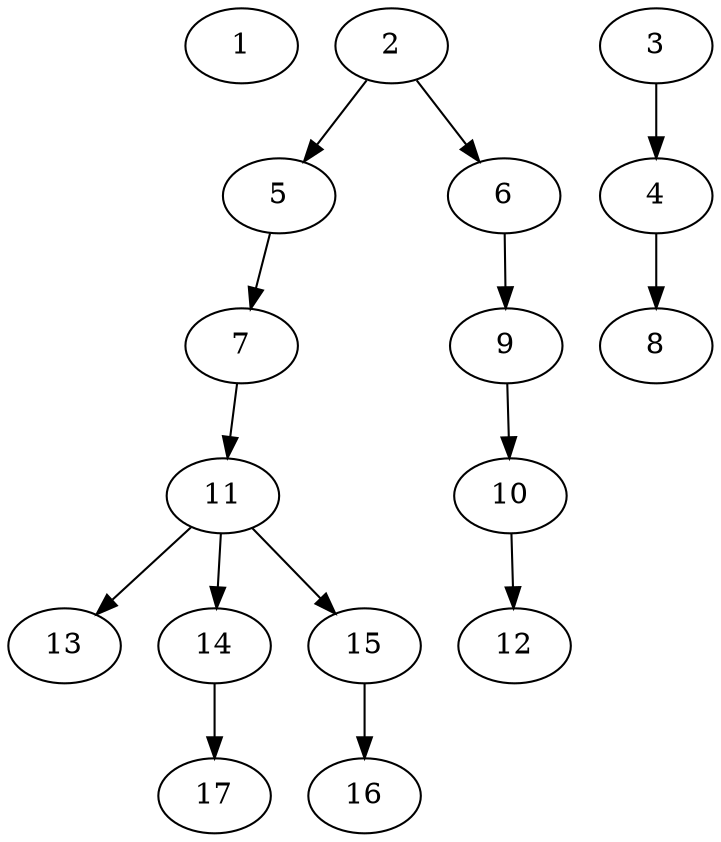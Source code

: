 // DAG (tier=1-easy, mode=compute, n=17, ccr=0.296, fat=0.408, density=0.329, regular=0.616, jump=0.091, mindata=262144, maxdata=2097152)
// DAG automatically generated by daggen at Sun Aug 24 16:33:32 2025
// /home/ermia/Project/Environments/daggen/bin/daggen --dot --ccr 0.296 --fat 0.408 --regular 0.616 --density 0.329 --jump 0.091 --mindata 262144 --maxdata 2097152 -n 17 
digraph G {
  1 [size="41850799972999920", alpha="0.11", expect_size="20925399986499960"]
  2 [size="65565846682056", alpha="0.11", expect_size="32782923341028"]
  2 -> 5 [size ="2122393321472"]
  2 -> 6 [size ="2122393321472"]
  3 [size="86518377974263", alpha="0.19", expect_size="43259188987131"]
  3 -> 4 [size ="9372163899392"]
  4 [size="19996082024625", alpha="0.20", expect_size="9998041012312"]
  4 -> 8 [size ="1479750451200"]
  5 [size="5660315599253987", alpha="0.01", expect_size="2830157799626993"]
  5 -> 7 [size ="5382139281408"]
  6 [size="25214345650089084", alpha="0.08", expect_size="12607172825044542"]
  6 -> 9 [size ="24701564878848"]
  7 [size="21921070576079972", alpha="0.04", expect_size="10960535288039986"]
  7 -> 11 [size ="11542129016832"]
  8 [size="1329334599000694", alpha="0.11", expect_size="664667299500347"]
  9 [size="431385238581584", alpha="0.14", expect_size="215692619290792"]
  9 -> 10 [size ="12919135797248"]
  10 [size="28905420454809472", alpha="0.06", expect_size="14452710227404736"]
  10 -> 12 [size ="27209297297408"]
  11 [size="382651280440424", alpha="0.09", expect_size="191325640220212"]
  11 -> 13 [size ="6146635071488"]
  11 -> 14 [size ="6146635071488"]
  11 -> 15 [size ="6146635071488"]
  12 [size="57077297865293824", alpha="0.07", expect_size="28538648932646912"]
  13 [size="5256696793827115008", alpha="0.12", expect_size="2628348396913557504"]
  14 [size="618168809052364", alpha="0.10", expect_size="309084404526182"]
  14 -> 17 [size ="33152986775552"]
  15 [size="1727856517436220", alpha="0.13", expect_size="863928258718110"]
  15 -> 16 [size ="28555031347200"]
  16 [size="6147957995503353856", alpha="0.08", expect_size="3073978997751676928"]
  17 [size="762134384027178", alpha="0.15", expect_size="381067192013589"]
}